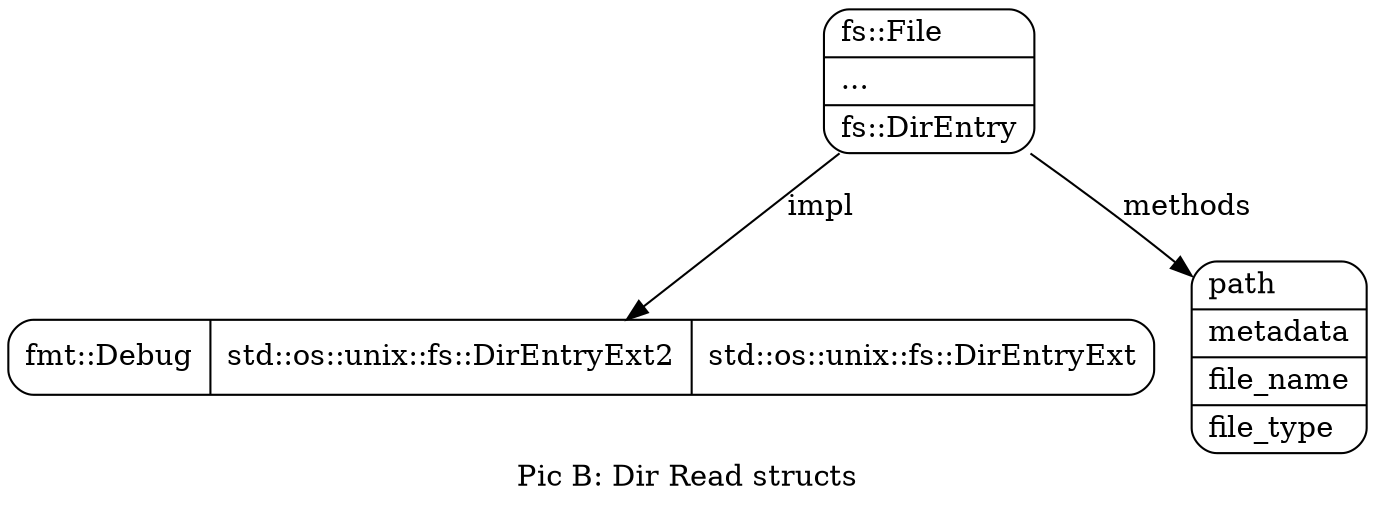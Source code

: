 digraph D{
    graph [dpi=300]
    labelloc="b";
    label="Pic B: Dir Read structs";

    direntry[shape=record, style=rounded, label="{fs::File\l|...\l|fs::DirEntry\l}"];
    traits[shape=record, style=rounded, label="{fmt::Debug\l}|{std::os::unix::fs::DirEntryExt2\l}|{std::os::unix::fs::DirEntryExt\l}"];
    direntry->traits[shape=record,label="impl"];


    dir_methods[shape=record, style=rounded, label="{path\l|metadata\l|file_name\l|file_type\l}"];
    
    direntry->dir_methods [label="methods"];
}